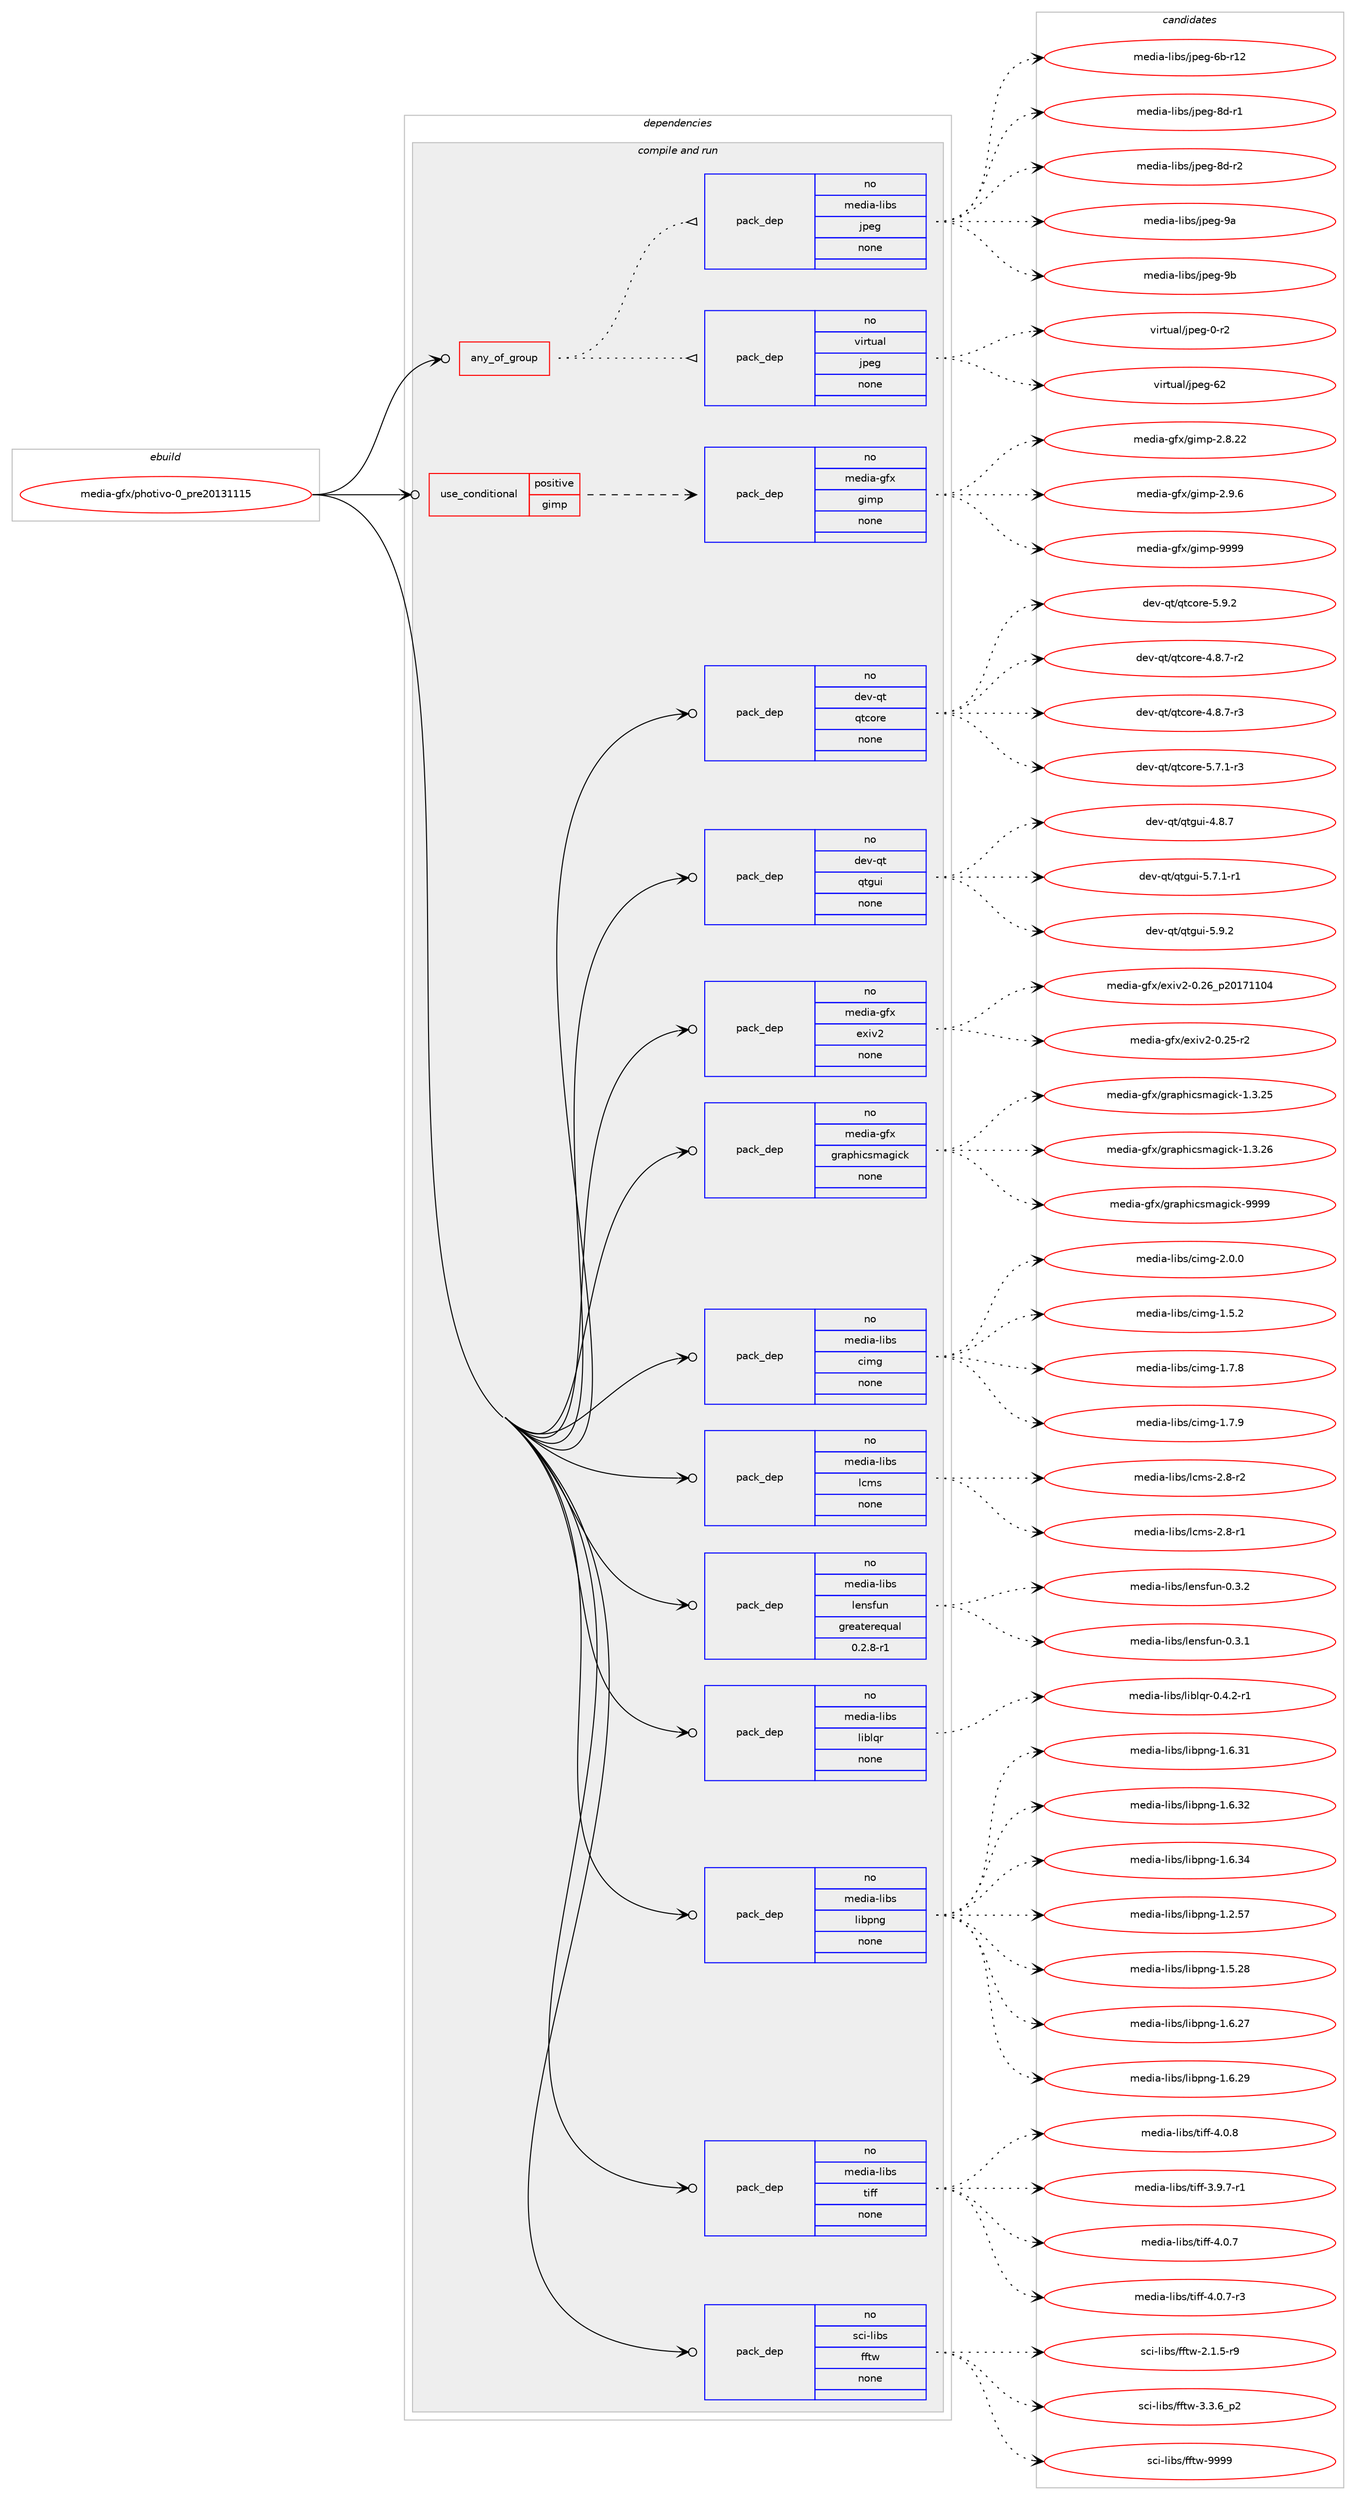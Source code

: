 digraph prolog {

# *************
# Graph options
# *************

newrank=true;
concentrate=true;
compound=true;
graph [rankdir=LR,fontname=Helvetica,fontsize=10,ranksep=1.5];#, ranksep=2.5, nodesep=0.2];
edge  [arrowhead=vee];
node  [fontname=Helvetica,fontsize=10];

# **********
# The ebuild
# **********

subgraph cluster_leftcol {
color=gray;
rank=same;
label=<<i>ebuild</i>>;
id [label="media-gfx/photivo-0_pre20131115", color=red, width=4, href="../media-gfx/photivo-0_pre20131115.svg"];
}

# ****************
# The dependencies
# ****************

subgraph cluster_midcol {
color=gray;
label=<<i>dependencies</i>>;
subgraph cluster_compile {
fillcolor="#eeeeee";
style=filled;
label=<<i>compile</i>>;
}
subgraph cluster_compileandrun {
fillcolor="#eeeeee";
style=filled;
label=<<i>compile and run</i>>;
subgraph any5311 {
dependency357214 [label=<<TABLE BORDER="0" CELLBORDER="1" CELLSPACING="0" CELLPADDING="4"><TR><TD CELLPADDING="10">any_of_group</TD></TR></TABLE>>, shape=none, color=red];subgraph pack263399 {
dependency357215 [label=<<TABLE BORDER="0" CELLBORDER="1" CELLSPACING="0" CELLPADDING="4" WIDTH="220"><TR><TD ROWSPAN="6" CELLPADDING="30">pack_dep</TD></TR><TR><TD WIDTH="110">no</TD></TR><TR><TD>virtual</TD></TR><TR><TD>jpeg</TD></TR><TR><TD>none</TD></TR><TR><TD></TD></TR></TABLE>>, shape=none, color=blue];
}
dependency357214:e -> dependency357215:w [weight=20,style="dotted",arrowhead="oinv"];
subgraph pack263400 {
dependency357216 [label=<<TABLE BORDER="0" CELLBORDER="1" CELLSPACING="0" CELLPADDING="4" WIDTH="220"><TR><TD ROWSPAN="6" CELLPADDING="30">pack_dep</TD></TR><TR><TD WIDTH="110">no</TD></TR><TR><TD>media-libs</TD></TR><TR><TD>jpeg</TD></TR><TR><TD>none</TD></TR><TR><TD></TD></TR></TABLE>>, shape=none, color=blue];
}
dependency357214:e -> dependency357216:w [weight=20,style="dotted",arrowhead="oinv"];
}
id:e -> dependency357214:w [weight=20,style="solid",arrowhead="odotvee"];
subgraph cond88377 {
dependency357217 [label=<<TABLE BORDER="0" CELLBORDER="1" CELLSPACING="0" CELLPADDING="4"><TR><TD ROWSPAN="3" CELLPADDING="10">use_conditional</TD></TR><TR><TD>positive</TD></TR><TR><TD>gimp</TD></TR></TABLE>>, shape=none, color=red];
subgraph pack263401 {
dependency357218 [label=<<TABLE BORDER="0" CELLBORDER="1" CELLSPACING="0" CELLPADDING="4" WIDTH="220"><TR><TD ROWSPAN="6" CELLPADDING="30">pack_dep</TD></TR><TR><TD WIDTH="110">no</TD></TR><TR><TD>media-gfx</TD></TR><TR><TD>gimp</TD></TR><TR><TD>none</TD></TR><TR><TD></TD></TR></TABLE>>, shape=none, color=blue];
}
dependency357217:e -> dependency357218:w [weight=20,style="dashed",arrowhead="vee"];
}
id:e -> dependency357217:w [weight=20,style="solid",arrowhead="odotvee"];
subgraph pack263402 {
dependency357219 [label=<<TABLE BORDER="0" CELLBORDER="1" CELLSPACING="0" CELLPADDING="4" WIDTH="220"><TR><TD ROWSPAN="6" CELLPADDING="30">pack_dep</TD></TR><TR><TD WIDTH="110">no</TD></TR><TR><TD>dev-qt</TD></TR><TR><TD>qtcore</TD></TR><TR><TD>none</TD></TR><TR><TD></TD></TR></TABLE>>, shape=none, color=blue];
}
id:e -> dependency357219:w [weight=20,style="solid",arrowhead="odotvee"];
subgraph pack263403 {
dependency357220 [label=<<TABLE BORDER="0" CELLBORDER="1" CELLSPACING="0" CELLPADDING="4" WIDTH="220"><TR><TD ROWSPAN="6" CELLPADDING="30">pack_dep</TD></TR><TR><TD WIDTH="110">no</TD></TR><TR><TD>dev-qt</TD></TR><TR><TD>qtgui</TD></TR><TR><TD>none</TD></TR><TR><TD></TD></TR></TABLE>>, shape=none, color=blue];
}
id:e -> dependency357220:w [weight=20,style="solid",arrowhead="odotvee"];
subgraph pack263404 {
dependency357221 [label=<<TABLE BORDER="0" CELLBORDER="1" CELLSPACING="0" CELLPADDING="4" WIDTH="220"><TR><TD ROWSPAN="6" CELLPADDING="30">pack_dep</TD></TR><TR><TD WIDTH="110">no</TD></TR><TR><TD>media-gfx</TD></TR><TR><TD>exiv2</TD></TR><TR><TD>none</TD></TR><TR><TD></TD></TR></TABLE>>, shape=none, color=blue];
}
id:e -> dependency357221:w [weight=20,style="solid",arrowhead="odotvee"];
subgraph pack263405 {
dependency357222 [label=<<TABLE BORDER="0" CELLBORDER="1" CELLSPACING="0" CELLPADDING="4" WIDTH="220"><TR><TD ROWSPAN="6" CELLPADDING="30">pack_dep</TD></TR><TR><TD WIDTH="110">no</TD></TR><TR><TD>media-gfx</TD></TR><TR><TD>graphicsmagick</TD></TR><TR><TD>none</TD></TR><TR><TD></TD></TR></TABLE>>, shape=none, color=blue];
}
id:e -> dependency357222:w [weight=20,style="solid",arrowhead="odotvee"];
subgraph pack263406 {
dependency357223 [label=<<TABLE BORDER="0" CELLBORDER="1" CELLSPACING="0" CELLPADDING="4" WIDTH="220"><TR><TD ROWSPAN="6" CELLPADDING="30">pack_dep</TD></TR><TR><TD WIDTH="110">no</TD></TR><TR><TD>media-libs</TD></TR><TR><TD>cimg</TD></TR><TR><TD>none</TD></TR><TR><TD></TD></TR></TABLE>>, shape=none, color=blue];
}
id:e -> dependency357223:w [weight=20,style="solid",arrowhead="odotvee"];
subgraph pack263407 {
dependency357224 [label=<<TABLE BORDER="0" CELLBORDER="1" CELLSPACING="0" CELLPADDING="4" WIDTH="220"><TR><TD ROWSPAN="6" CELLPADDING="30">pack_dep</TD></TR><TR><TD WIDTH="110">no</TD></TR><TR><TD>media-libs</TD></TR><TR><TD>lcms</TD></TR><TR><TD>none</TD></TR><TR><TD></TD></TR></TABLE>>, shape=none, color=blue];
}
id:e -> dependency357224:w [weight=20,style="solid",arrowhead="odotvee"];
subgraph pack263408 {
dependency357225 [label=<<TABLE BORDER="0" CELLBORDER="1" CELLSPACING="0" CELLPADDING="4" WIDTH="220"><TR><TD ROWSPAN="6" CELLPADDING="30">pack_dep</TD></TR><TR><TD WIDTH="110">no</TD></TR><TR><TD>media-libs</TD></TR><TR><TD>lensfun</TD></TR><TR><TD>greaterequal</TD></TR><TR><TD>0.2.8-r1</TD></TR></TABLE>>, shape=none, color=blue];
}
id:e -> dependency357225:w [weight=20,style="solid",arrowhead="odotvee"];
subgraph pack263409 {
dependency357226 [label=<<TABLE BORDER="0" CELLBORDER="1" CELLSPACING="0" CELLPADDING="4" WIDTH="220"><TR><TD ROWSPAN="6" CELLPADDING="30">pack_dep</TD></TR><TR><TD WIDTH="110">no</TD></TR><TR><TD>media-libs</TD></TR><TR><TD>liblqr</TD></TR><TR><TD>none</TD></TR><TR><TD></TD></TR></TABLE>>, shape=none, color=blue];
}
id:e -> dependency357226:w [weight=20,style="solid",arrowhead="odotvee"];
subgraph pack263410 {
dependency357227 [label=<<TABLE BORDER="0" CELLBORDER="1" CELLSPACING="0" CELLPADDING="4" WIDTH="220"><TR><TD ROWSPAN="6" CELLPADDING="30">pack_dep</TD></TR><TR><TD WIDTH="110">no</TD></TR><TR><TD>media-libs</TD></TR><TR><TD>libpng</TD></TR><TR><TD>none</TD></TR><TR><TD></TD></TR></TABLE>>, shape=none, color=blue];
}
id:e -> dependency357227:w [weight=20,style="solid",arrowhead="odotvee"];
subgraph pack263411 {
dependency357228 [label=<<TABLE BORDER="0" CELLBORDER="1" CELLSPACING="0" CELLPADDING="4" WIDTH="220"><TR><TD ROWSPAN="6" CELLPADDING="30">pack_dep</TD></TR><TR><TD WIDTH="110">no</TD></TR><TR><TD>media-libs</TD></TR><TR><TD>tiff</TD></TR><TR><TD>none</TD></TR><TR><TD></TD></TR></TABLE>>, shape=none, color=blue];
}
id:e -> dependency357228:w [weight=20,style="solid",arrowhead="odotvee"];
subgraph pack263412 {
dependency357229 [label=<<TABLE BORDER="0" CELLBORDER="1" CELLSPACING="0" CELLPADDING="4" WIDTH="220"><TR><TD ROWSPAN="6" CELLPADDING="30">pack_dep</TD></TR><TR><TD WIDTH="110">no</TD></TR><TR><TD>sci-libs</TD></TR><TR><TD>fftw</TD></TR><TR><TD>none</TD></TR><TR><TD></TD></TR></TABLE>>, shape=none, color=blue];
}
id:e -> dependency357229:w [weight=20,style="solid",arrowhead="odotvee"];
}
subgraph cluster_run {
fillcolor="#eeeeee";
style=filled;
label=<<i>run</i>>;
}
}

# **************
# The candidates
# **************

subgraph cluster_choices {
rank=same;
color=gray;
label=<<i>candidates</i>>;

subgraph choice263399 {
color=black;
nodesep=1;
choice118105114116117971084710611210110345484511450 [label="virtual/jpeg-0-r2", color=red, width=4,href="../virtual/jpeg-0-r2.svg"];
choice1181051141161179710847106112101103455450 [label="virtual/jpeg-62", color=red, width=4,href="../virtual/jpeg-62.svg"];
dependency357215:e -> choice118105114116117971084710611210110345484511450:w [style=dotted,weight="100"];
dependency357215:e -> choice1181051141161179710847106112101103455450:w [style=dotted,weight="100"];
}
subgraph choice263400 {
color=black;
nodesep=1;
choice10910110010597451081059811547106112101103455498451144950 [label="media-libs/jpeg-6b-r12", color=red, width=4,href="../media-libs/jpeg-6b-r12.svg"];
choice1091011001059745108105981154710611210110345561004511449 [label="media-libs/jpeg-8d-r1", color=red, width=4,href="../media-libs/jpeg-8d-r1.svg"];
choice1091011001059745108105981154710611210110345561004511450 [label="media-libs/jpeg-8d-r2", color=red, width=4,href="../media-libs/jpeg-8d-r2.svg"];
choice10910110010597451081059811547106112101103455797 [label="media-libs/jpeg-9a", color=red, width=4,href="../media-libs/jpeg-9a.svg"];
choice10910110010597451081059811547106112101103455798 [label="media-libs/jpeg-9b", color=red, width=4,href="../media-libs/jpeg-9b.svg"];
dependency357216:e -> choice10910110010597451081059811547106112101103455498451144950:w [style=dotted,weight="100"];
dependency357216:e -> choice1091011001059745108105981154710611210110345561004511449:w [style=dotted,weight="100"];
dependency357216:e -> choice1091011001059745108105981154710611210110345561004511450:w [style=dotted,weight="100"];
dependency357216:e -> choice10910110010597451081059811547106112101103455797:w [style=dotted,weight="100"];
dependency357216:e -> choice10910110010597451081059811547106112101103455798:w [style=dotted,weight="100"];
}
subgraph choice263401 {
color=black;
nodesep=1;
choice10910110010597451031021204710310510911245504656465050 [label="media-gfx/gimp-2.8.22", color=red, width=4,href="../media-gfx/gimp-2.8.22.svg"];
choice109101100105974510310212047103105109112455046574654 [label="media-gfx/gimp-2.9.6", color=red, width=4,href="../media-gfx/gimp-2.9.6.svg"];
choice1091011001059745103102120471031051091124557575757 [label="media-gfx/gimp-9999", color=red, width=4,href="../media-gfx/gimp-9999.svg"];
dependency357218:e -> choice10910110010597451031021204710310510911245504656465050:w [style=dotted,weight="100"];
dependency357218:e -> choice109101100105974510310212047103105109112455046574654:w [style=dotted,weight="100"];
dependency357218:e -> choice1091011001059745103102120471031051091124557575757:w [style=dotted,weight="100"];
}
subgraph choice263402 {
color=black;
nodesep=1;
choice1001011184511311647113116991111141014552465646554511450 [label="dev-qt/qtcore-4.8.7-r2", color=red, width=4,href="../dev-qt/qtcore-4.8.7-r2.svg"];
choice1001011184511311647113116991111141014552465646554511451 [label="dev-qt/qtcore-4.8.7-r3", color=red, width=4,href="../dev-qt/qtcore-4.8.7-r3.svg"];
choice1001011184511311647113116991111141014553465546494511451 [label="dev-qt/qtcore-5.7.1-r3", color=red, width=4,href="../dev-qt/qtcore-5.7.1-r3.svg"];
choice100101118451131164711311699111114101455346574650 [label="dev-qt/qtcore-5.9.2", color=red, width=4,href="../dev-qt/qtcore-5.9.2.svg"];
dependency357219:e -> choice1001011184511311647113116991111141014552465646554511450:w [style=dotted,weight="100"];
dependency357219:e -> choice1001011184511311647113116991111141014552465646554511451:w [style=dotted,weight="100"];
dependency357219:e -> choice1001011184511311647113116991111141014553465546494511451:w [style=dotted,weight="100"];
dependency357219:e -> choice100101118451131164711311699111114101455346574650:w [style=dotted,weight="100"];
}
subgraph choice263403 {
color=black;
nodesep=1;
choice1001011184511311647113116103117105455246564655 [label="dev-qt/qtgui-4.8.7", color=red, width=4,href="../dev-qt/qtgui-4.8.7.svg"];
choice10010111845113116471131161031171054553465546494511449 [label="dev-qt/qtgui-5.7.1-r1", color=red, width=4,href="../dev-qt/qtgui-5.7.1-r1.svg"];
choice1001011184511311647113116103117105455346574650 [label="dev-qt/qtgui-5.9.2", color=red, width=4,href="../dev-qt/qtgui-5.9.2.svg"];
dependency357220:e -> choice1001011184511311647113116103117105455246564655:w [style=dotted,weight="100"];
dependency357220:e -> choice10010111845113116471131161031171054553465546494511449:w [style=dotted,weight="100"];
dependency357220:e -> choice1001011184511311647113116103117105455346574650:w [style=dotted,weight="100"];
}
subgraph choice263404 {
color=black;
nodesep=1;
choice1091011001059745103102120471011201051185045484650534511450 [label="media-gfx/exiv2-0.25-r2", color=red, width=4,href="../media-gfx/exiv2-0.25-r2.svg"];
choice109101100105974510310212047101120105118504548465054951125048495549494852 [label="media-gfx/exiv2-0.26_p20171104", color=red, width=4,href="../media-gfx/exiv2-0.26_p20171104.svg"];
dependency357221:e -> choice1091011001059745103102120471011201051185045484650534511450:w [style=dotted,weight="100"];
dependency357221:e -> choice109101100105974510310212047101120105118504548465054951125048495549494852:w [style=dotted,weight="100"];
}
subgraph choice263405 {
color=black;
nodesep=1;
choice1091011001059745103102120471031149711210410599115109971031059910745494651465053 [label="media-gfx/graphicsmagick-1.3.25", color=red, width=4,href="../media-gfx/graphicsmagick-1.3.25.svg"];
choice1091011001059745103102120471031149711210410599115109971031059910745494651465054 [label="media-gfx/graphicsmagick-1.3.26", color=red, width=4,href="../media-gfx/graphicsmagick-1.3.26.svg"];
choice109101100105974510310212047103114971121041059911510997103105991074557575757 [label="media-gfx/graphicsmagick-9999", color=red, width=4,href="../media-gfx/graphicsmagick-9999.svg"];
dependency357222:e -> choice1091011001059745103102120471031149711210410599115109971031059910745494651465053:w [style=dotted,weight="100"];
dependency357222:e -> choice1091011001059745103102120471031149711210410599115109971031059910745494651465054:w [style=dotted,weight="100"];
dependency357222:e -> choice109101100105974510310212047103114971121041059911510997103105991074557575757:w [style=dotted,weight="100"];
}
subgraph choice263406 {
color=black;
nodesep=1;
choice1091011001059745108105981154799105109103454946534650 [label="media-libs/cimg-1.5.2", color=red, width=4,href="../media-libs/cimg-1.5.2.svg"];
choice1091011001059745108105981154799105109103454946554656 [label="media-libs/cimg-1.7.8", color=red, width=4,href="../media-libs/cimg-1.7.8.svg"];
choice1091011001059745108105981154799105109103454946554657 [label="media-libs/cimg-1.7.9", color=red, width=4,href="../media-libs/cimg-1.7.9.svg"];
choice1091011001059745108105981154799105109103455046484648 [label="media-libs/cimg-2.0.0", color=red, width=4,href="../media-libs/cimg-2.0.0.svg"];
dependency357223:e -> choice1091011001059745108105981154799105109103454946534650:w [style=dotted,weight="100"];
dependency357223:e -> choice1091011001059745108105981154799105109103454946554656:w [style=dotted,weight="100"];
dependency357223:e -> choice1091011001059745108105981154799105109103454946554657:w [style=dotted,weight="100"];
dependency357223:e -> choice1091011001059745108105981154799105109103455046484648:w [style=dotted,weight="100"];
}
subgraph choice263407 {
color=black;
nodesep=1;
choice1091011001059745108105981154710899109115455046564511449 [label="media-libs/lcms-2.8-r1", color=red, width=4,href="../media-libs/lcms-2.8-r1.svg"];
choice1091011001059745108105981154710899109115455046564511450 [label="media-libs/lcms-2.8-r2", color=red, width=4,href="../media-libs/lcms-2.8-r2.svg"];
dependency357224:e -> choice1091011001059745108105981154710899109115455046564511449:w [style=dotted,weight="100"];
dependency357224:e -> choice1091011001059745108105981154710899109115455046564511450:w [style=dotted,weight="100"];
}
subgraph choice263408 {
color=black;
nodesep=1;
choice10910110010597451081059811547108101110115102117110454846514649 [label="media-libs/lensfun-0.3.1", color=red, width=4,href="../media-libs/lensfun-0.3.1.svg"];
choice10910110010597451081059811547108101110115102117110454846514650 [label="media-libs/lensfun-0.3.2", color=red, width=4,href="../media-libs/lensfun-0.3.2.svg"];
dependency357225:e -> choice10910110010597451081059811547108101110115102117110454846514649:w [style=dotted,weight="100"];
dependency357225:e -> choice10910110010597451081059811547108101110115102117110454846514650:w [style=dotted,weight="100"];
}
subgraph choice263409 {
color=black;
nodesep=1;
choice10910110010597451081059811547108105981081131144548465246504511449 [label="media-libs/liblqr-0.4.2-r1", color=red, width=4,href="../media-libs/liblqr-0.4.2-r1.svg"];
dependency357226:e -> choice10910110010597451081059811547108105981081131144548465246504511449:w [style=dotted,weight="100"];
}
subgraph choice263410 {
color=black;
nodesep=1;
choice109101100105974510810598115471081059811211010345494650465355 [label="media-libs/libpng-1.2.57", color=red, width=4,href="../media-libs/libpng-1.2.57.svg"];
choice109101100105974510810598115471081059811211010345494653465056 [label="media-libs/libpng-1.5.28", color=red, width=4,href="../media-libs/libpng-1.5.28.svg"];
choice109101100105974510810598115471081059811211010345494654465055 [label="media-libs/libpng-1.6.27", color=red, width=4,href="../media-libs/libpng-1.6.27.svg"];
choice109101100105974510810598115471081059811211010345494654465057 [label="media-libs/libpng-1.6.29", color=red, width=4,href="../media-libs/libpng-1.6.29.svg"];
choice109101100105974510810598115471081059811211010345494654465149 [label="media-libs/libpng-1.6.31", color=red, width=4,href="../media-libs/libpng-1.6.31.svg"];
choice109101100105974510810598115471081059811211010345494654465150 [label="media-libs/libpng-1.6.32", color=red, width=4,href="../media-libs/libpng-1.6.32.svg"];
choice109101100105974510810598115471081059811211010345494654465152 [label="media-libs/libpng-1.6.34", color=red, width=4,href="../media-libs/libpng-1.6.34.svg"];
dependency357227:e -> choice109101100105974510810598115471081059811211010345494650465355:w [style=dotted,weight="100"];
dependency357227:e -> choice109101100105974510810598115471081059811211010345494653465056:w [style=dotted,weight="100"];
dependency357227:e -> choice109101100105974510810598115471081059811211010345494654465055:w [style=dotted,weight="100"];
dependency357227:e -> choice109101100105974510810598115471081059811211010345494654465057:w [style=dotted,weight="100"];
dependency357227:e -> choice109101100105974510810598115471081059811211010345494654465149:w [style=dotted,weight="100"];
dependency357227:e -> choice109101100105974510810598115471081059811211010345494654465150:w [style=dotted,weight="100"];
dependency357227:e -> choice109101100105974510810598115471081059811211010345494654465152:w [style=dotted,weight="100"];
}
subgraph choice263411 {
color=black;
nodesep=1;
choice109101100105974510810598115471161051021024551465746554511449 [label="media-libs/tiff-3.9.7-r1", color=red, width=4,href="../media-libs/tiff-3.9.7-r1.svg"];
choice10910110010597451081059811547116105102102455246484655 [label="media-libs/tiff-4.0.7", color=red, width=4,href="../media-libs/tiff-4.0.7.svg"];
choice109101100105974510810598115471161051021024552464846554511451 [label="media-libs/tiff-4.0.7-r3", color=red, width=4,href="../media-libs/tiff-4.0.7-r3.svg"];
choice10910110010597451081059811547116105102102455246484656 [label="media-libs/tiff-4.0.8", color=red, width=4,href="../media-libs/tiff-4.0.8.svg"];
dependency357228:e -> choice109101100105974510810598115471161051021024551465746554511449:w [style=dotted,weight="100"];
dependency357228:e -> choice10910110010597451081059811547116105102102455246484655:w [style=dotted,weight="100"];
dependency357228:e -> choice109101100105974510810598115471161051021024552464846554511451:w [style=dotted,weight="100"];
dependency357228:e -> choice10910110010597451081059811547116105102102455246484656:w [style=dotted,weight="100"];
}
subgraph choice263412 {
color=black;
nodesep=1;
choice115991054510810598115471021021161194550464946534511457 [label="sci-libs/fftw-2.1.5-r9", color=red, width=4,href="../sci-libs/fftw-2.1.5-r9.svg"];
choice115991054510810598115471021021161194551465146549511250 [label="sci-libs/fftw-3.3.6_p2", color=red, width=4,href="../sci-libs/fftw-3.3.6_p2.svg"];
choice115991054510810598115471021021161194557575757 [label="sci-libs/fftw-9999", color=red, width=4,href="../sci-libs/fftw-9999.svg"];
dependency357229:e -> choice115991054510810598115471021021161194550464946534511457:w [style=dotted,weight="100"];
dependency357229:e -> choice115991054510810598115471021021161194551465146549511250:w [style=dotted,weight="100"];
dependency357229:e -> choice115991054510810598115471021021161194557575757:w [style=dotted,weight="100"];
}
}

}
